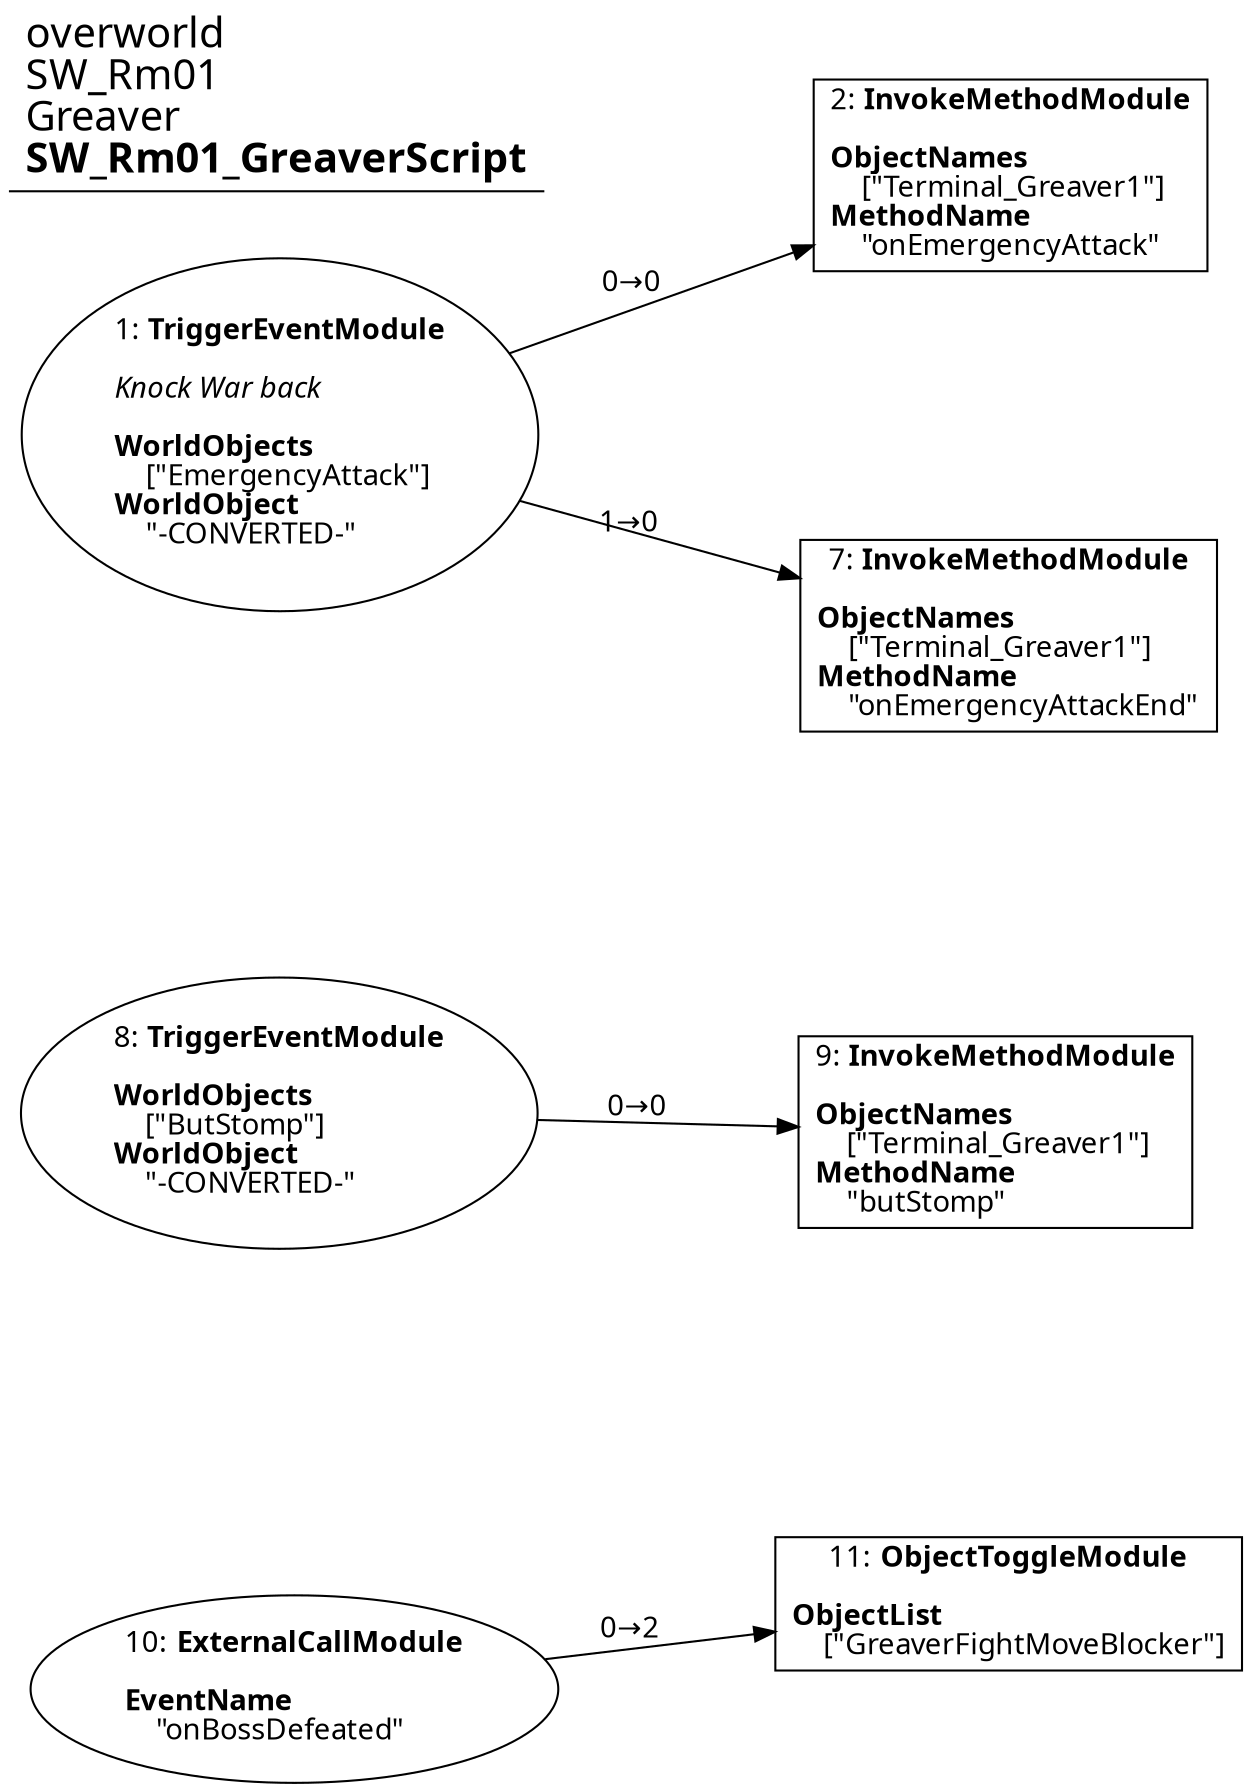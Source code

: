 digraph {
    layout = fdp;
    overlap = prism;
    sep = "+16";
    splines = spline;

    node [ shape = box ];

    graph [ fontname = "Segoe UI" ];
    node [ fontname = "Segoe UI" ];
    edge [ fontname = "Segoe UI" ];

    1 [ label = <1: <b>TriggerEventModule</b><br/><br/><i>Knock War back<br align="left"/></i><br align="left"/><b>WorldObjects</b><br align="left"/>    [&quot;EmergencyAttack&quot;]<br align="left"/><b>WorldObject</b><br align="left"/>    &quot;-CONVERTED-&quot;<br align="left"/>> ];
    1 [ shape = oval ]
    1 [ pos = "0.187,-0.096!" ];
    1 -> 2 [ label = "0→0" ];
    1 -> 7 [ label = "1→0" ];

    2 [ label = <2: <b>InvokeMethodModule</b><br/><br/><b>ObjectNames</b><br align="left"/>    [&quot;Terminal_Greaver1&quot;]<br align="left"/><b>MethodName</b><br align="left"/>    &quot;onEmergencyAttack&quot;<br align="left"/>> ];
    2 [ pos = "0.573,0.002!" ];

    7 [ label = <7: <b>InvokeMethodModule</b><br/><br/><b>ObjectNames</b><br align="left"/>    [&quot;Terminal_Greaver1&quot;]<br align="left"/><b>MethodName</b><br align="left"/>    &quot;onEmergencyAttackEnd&quot;<br align="left"/>> ];
    7 [ pos = "0.572,-0.24100001!" ];

    8 [ label = <8: <b>TriggerEventModule</b><br/><br/><b>WorldObjects</b><br align="left"/>    [&quot;ButStomp&quot;]<br align="left"/><b>WorldObject</b><br align="left"/>    &quot;-CONVERTED-&quot;<br align="left"/>> ];
    8 [ shape = oval ]
    8 [ pos = "0.187,-0.49300003!" ];
    8 -> 9 [ label = "0→0" ];

    9 [ label = <9: <b>InvokeMethodModule</b><br/><br/><b>ObjectNames</b><br align="left"/>    [&quot;Terminal_Greaver1&quot;]<br align="left"/><b>MethodName</b><br align="left"/>    &quot;butStomp&quot;<br align="left"/>> ];
    9 [ pos = "0.565,-0.503!" ];

    10 [ label = <10: <b>ExternalCallModule</b><br/><br/><b>EventName</b><br align="left"/>    &quot;onBossDefeated&quot;<br align="left"/>> ];
    10 [ shape = oval ]
    10 [ pos = "0.19500001,-0.79700005!" ];
    10 -> 11 [ label = "0→2" ];

    11 [ label = <11: <b>ObjectToggleModule</b><br/><br/><b>ObjectList</b><br align="left"/>    [&quot;GreaverFightMoveBlocker&quot;]<br align="left"/>> ];
    11 [ pos = "0.572,-0.75200003!" ];

    title [ pos = "0.186,0.003!" ];
    title [ shape = underline ];
    title [ label = <<font point-size="20">overworld<br align="left"/>SW_Rm01<br align="left"/>Greaver<br align="left"/><b>SW_Rm01_GreaverScript</b><br align="left"/></font>> ];
}
